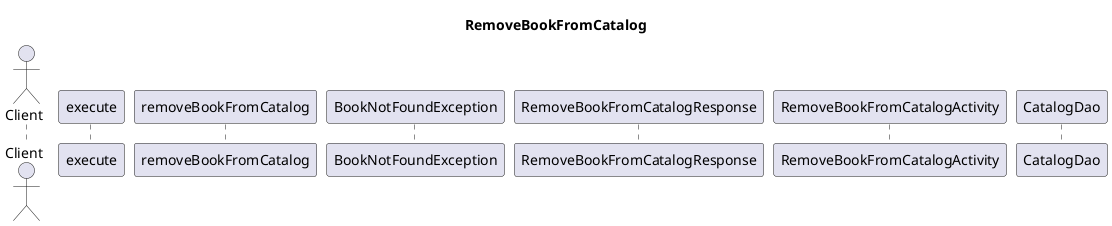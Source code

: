 @startuml
title RemoveBookFromCatalog

actor Client

participant execute
participant removeBookFromCatalog
participant BookNotFoundException
participant RemoveBookFromCatalogResponse
participant RemoveBookFromCatalogActivity
participant CatalogDao
@enduml
